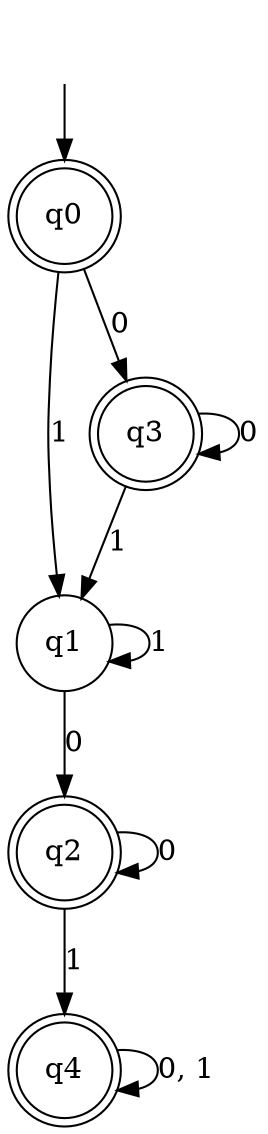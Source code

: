 digraph Automaton {

q1 [shape = circle];

q2 [shape = doublecircle];

q3 [shape = doublecircle];

q4 [shape = doublecircle];

_nil [style = invis];

q0 [shape = doublecircle];

q0 -> q3 [label = "0"];

q3 -> q1 [label = "1"];

_nil -> q0;

q1 -> q1 [label = "1"];

q3 -> q3 [label = "0"];

q1 -> q2 [label = "0"];

q2 -> q4 [label = "1"];

q0 -> q1 [label = "1"];

q2 -> q2 [label = "0"];

q4 -> q4 [label = "0, 1"];

}
